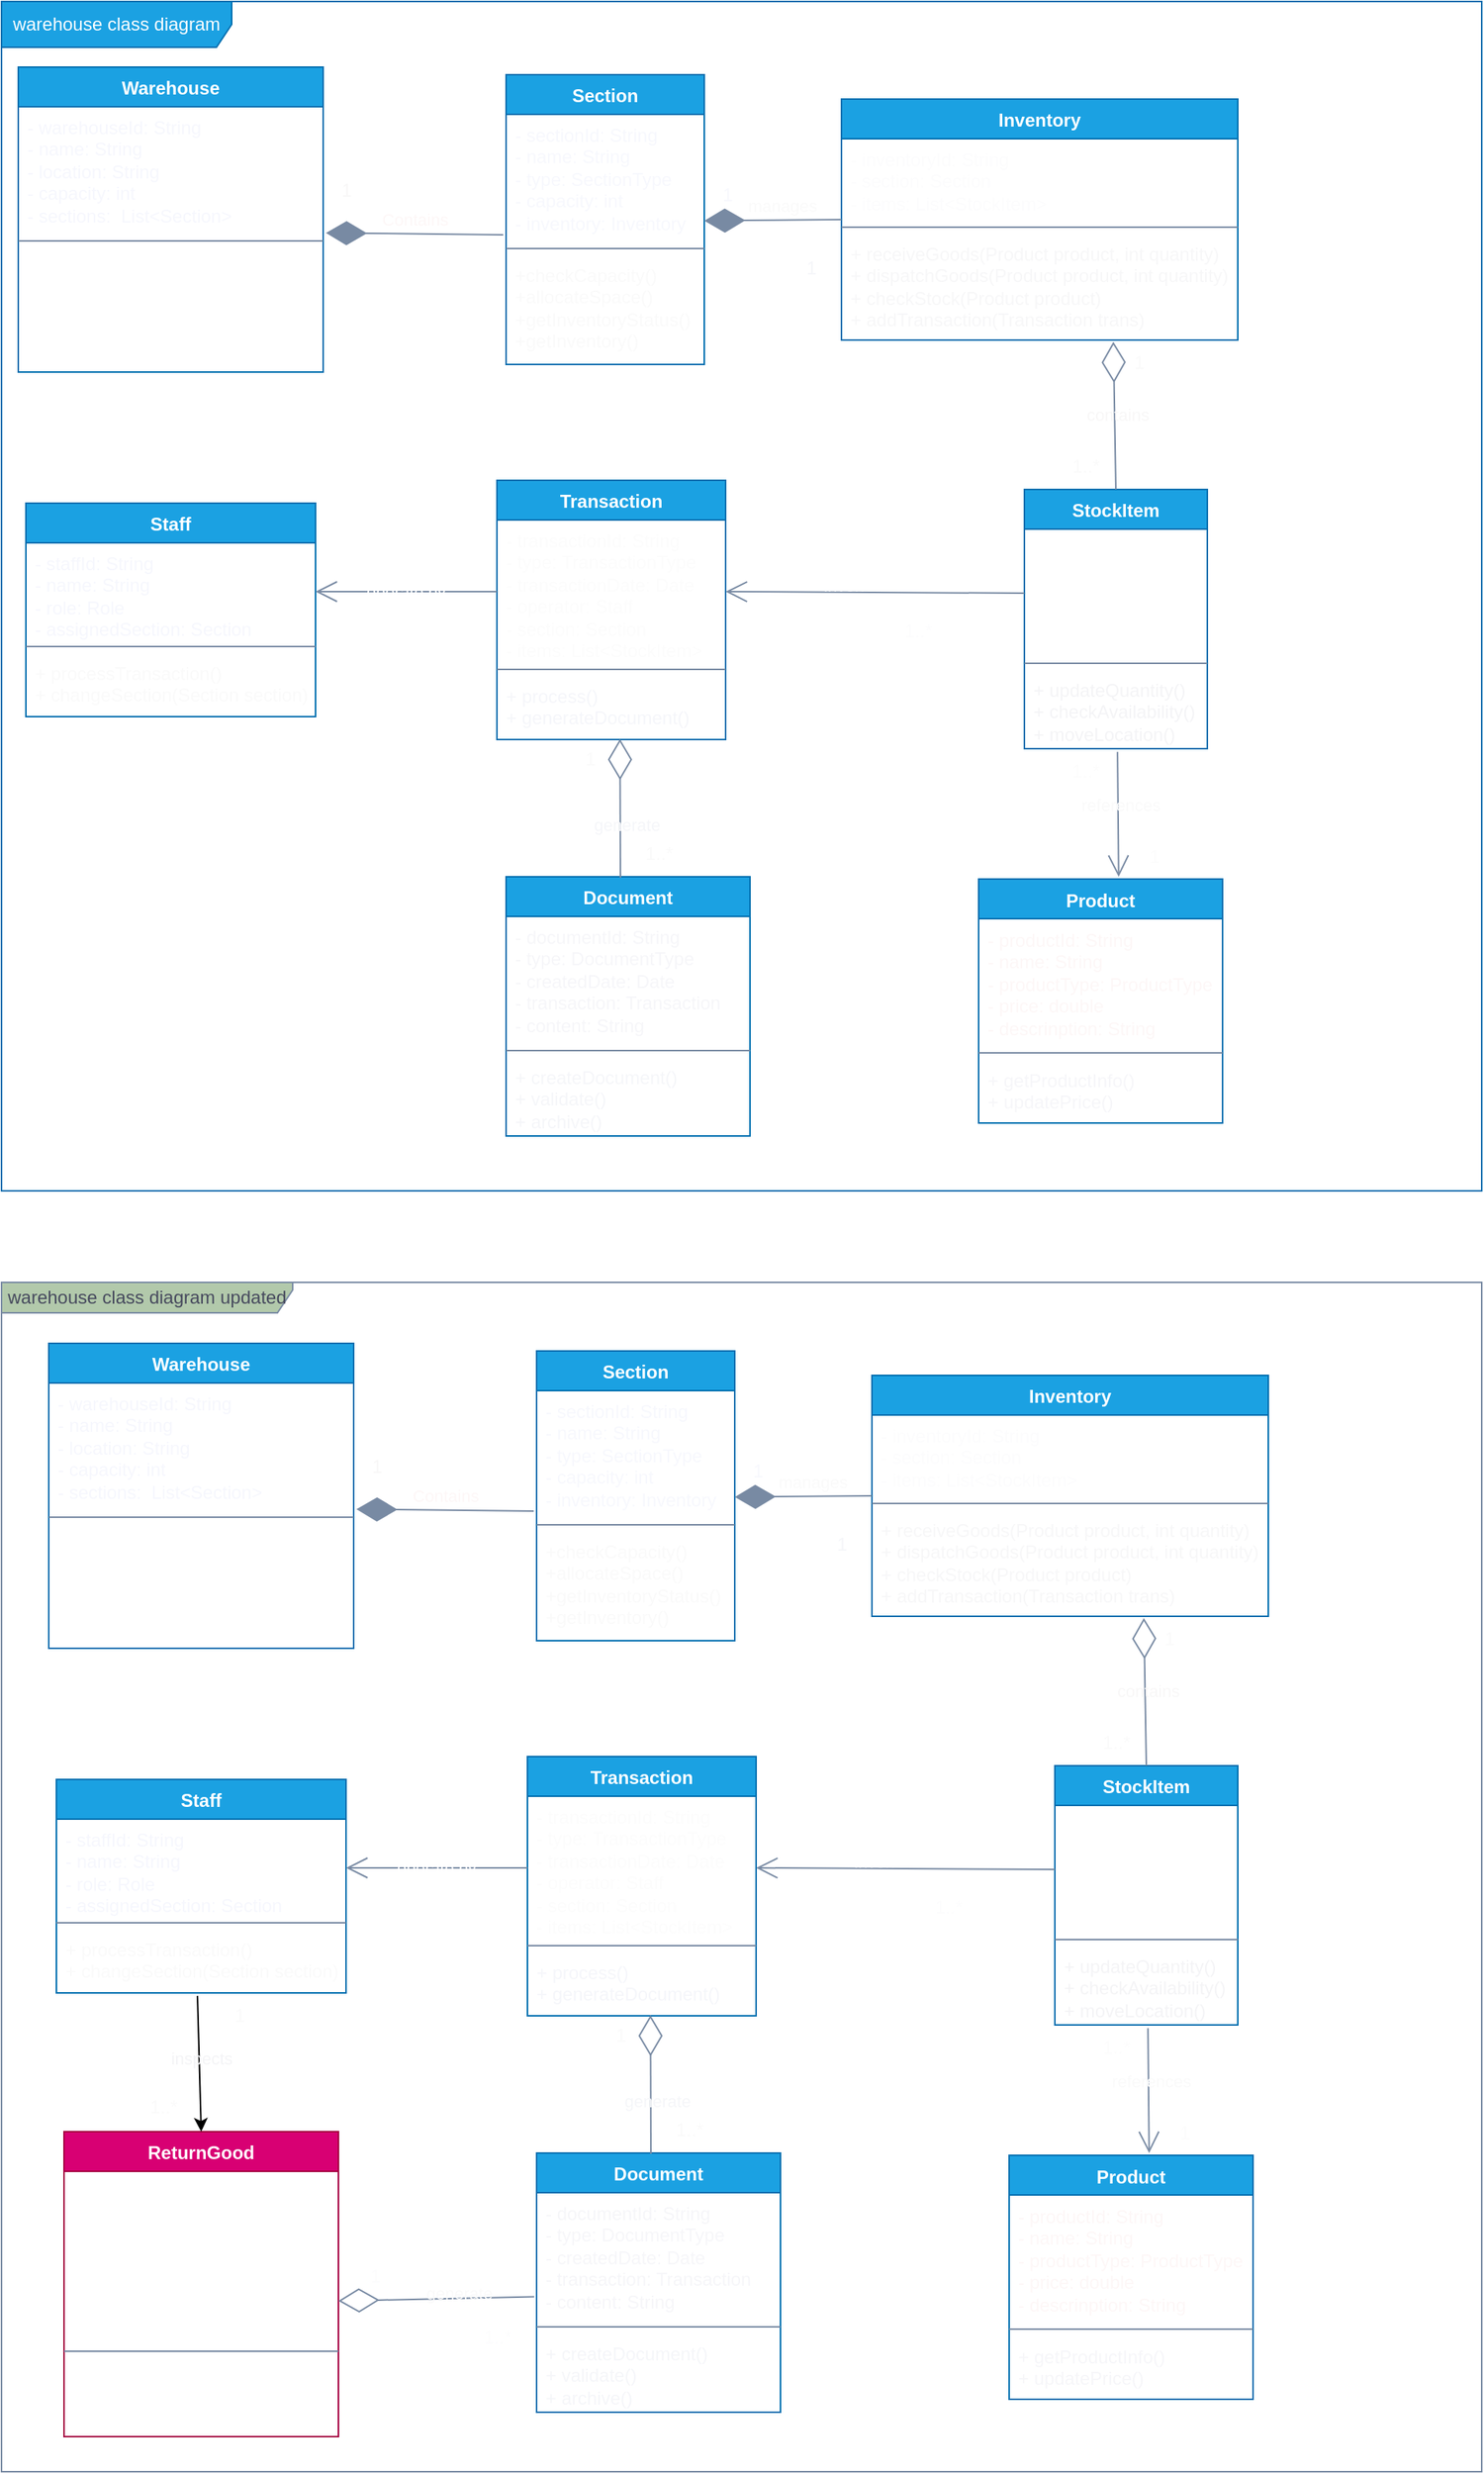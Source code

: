 <mxfile version="25.0.2">
  <diagram name="第 1 页" id="fje25cmpwA7mfobPBlYo">
    <mxGraphModel dx="1130" dy="853" grid="1" gridSize="10" guides="1" tooltips="1" connect="1" arrows="1" fold="1" page="1" pageScale="1" pageWidth="1654" pageHeight="2336" math="0" shadow="0">
      <root>
        <mxCell id="0" />
        <mxCell id="1" parent="0" />
        <mxCell id="x-EyqTPsA_ZaVab9KGmc-1" value="Inventory" style="swimlane;fontStyle=1;align=center;verticalAlign=top;childLayout=stackLayout;horizontal=1;startSize=26;horizontalStack=0;resizeParent=1;resizeParentMax=0;resizeLast=0;collapsible=1;marginBottom=0;whiteSpace=wrap;html=1;labelBackgroundColor=none;fillColor=#1ba1e2;strokeColor=#006EAF;fontColor=#ffffff;" parent="1" vertex="1">
          <mxGeometry x="560" y="64" width="260" height="158" as="geometry">
            <mxRectangle x="150" y="170" width="90" height="30" as="alternateBounds" />
          </mxGeometry>
        </mxCell>
        <mxCell id="x-EyqTPsA_ZaVab9KGmc-2" value="&lt;div&gt;- inventoryId: String&lt;/div&gt;&lt;div&gt;&lt;span style=&quot;background-color: initial;&quot;&gt;- section: Section&lt;/span&gt;&lt;/div&gt;&lt;div&gt;&lt;span style=&quot;background-color: initial;&quot;&gt;- items: List&amp;lt;StockItem&amp;gt;&lt;/span&gt;&lt;/div&gt;" style="text;strokeColor=none;fillColor=none;align=left;verticalAlign=top;spacingLeft=4;spacingRight=4;overflow=hidden;rotatable=0;points=[[0,0.5],[1,0.5]];portConstraint=eastwest;whiteSpace=wrap;html=1;labelBackgroundColor=none;fontColor=#fcfcfd;" parent="x-EyqTPsA_ZaVab9KGmc-1" vertex="1">
          <mxGeometry y="26" width="260" height="54" as="geometry" />
        </mxCell>
        <mxCell id="x-EyqTPsA_ZaVab9KGmc-3" value="" style="line;strokeWidth=1;fillColor=none;align=left;verticalAlign=middle;spacingTop=-1;spacingLeft=3;spacingRight=3;rotatable=0;labelPosition=right;points=[];portConstraint=eastwest;strokeColor=#788AA3;labelBackgroundColor=none;fontColor=#46495D;" parent="x-EyqTPsA_ZaVab9KGmc-1" vertex="1">
          <mxGeometry y="80" width="260" height="8" as="geometry" />
        </mxCell>
        <mxCell id="x-EyqTPsA_ZaVab9KGmc-4" value="+&amp;nbsp;receiveGoods(Product product, int quantity)&lt;div&gt;&lt;span style=&quot;background-color: initial;&quot;&gt;+ dispatchGoods(Product product, int quantity)&lt;/span&gt;&lt;/div&gt;&lt;div&gt;&lt;span style=&quot;background-color: initial;&quot;&gt;+&amp;nbsp;&lt;/span&gt;&lt;span style=&quot;background-color: initial;&quot;&gt;checkStock(Product product)&lt;/span&gt;&lt;/div&gt;&lt;div&gt;&lt;span style=&quot;background-color: initial;&quot;&gt;+&amp;nbsp;&lt;/span&gt;&lt;span style=&quot;background-color: initial;&quot;&gt;addTransaction(Transaction trans)&lt;/span&gt;&lt;/div&gt;" style="text;strokeColor=none;fillColor=none;align=left;verticalAlign=top;spacingLeft=4;spacingRight=4;overflow=hidden;rotatable=0;points=[[0,0.5],[1,0.5]];portConstraint=eastwest;whiteSpace=wrap;html=1;labelBackgroundColor=none;fontColor=#f7f7f8;" parent="x-EyqTPsA_ZaVab9KGmc-1" vertex="1">
          <mxGeometry y="88" width="260" height="70" as="geometry" />
        </mxCell>
        <mxCell id="x-EyqTPsA_ZaVab9KGmc-9" value="Warehouse" style="swimlane;fontStyle=1;align=center;verticalAlign=top;childLayout=stackLayout;horizontal=1;startSize=26;horizontalStack=0;resizeParent=1;resizeParentMax=0;resizeLast=0;collapsible=1;marginBottom=0;whiteSpace=wrap;html=1;labelBackgroundColor=none;fillColor=#1ba1e2;strokeColor=#006EAF;fontColor=#ffffff;" parent="1" vertex="1">
          <mxGeometry x="20" y="43" width="200" height="200" as="geometry" />
        </mxCell>
        <mxCell id="x-EyqTPsA_ZaVab9KGmc-10" value="- warehouseId: String&lt;div&gt;- name: String&lt;/div&gt;&lt;div&gt;- location: String&lt;/div&gt;&lt;div&gt;- capacity:&amp;nbsp;&lt;span style=&quot;background-color: initial;&quot;&gt;int&lt;/span&gt;&lt;/div&gt;&lt;div&gt;- sections:&amp;nbsp;&lt;span style=&quot;background-color: initial;&quot;&gt;&amp;nbsp;&lt;/span&gt;&lt;span style=&quot;background-color: initial;&quot;&gt;List&amp;lt;Section&amp;gt;&lt;/span&gt;&lt;/div&gt;" style="text;strokeColor=none;fillColor=none;align=left;verticalAlign=top;spacingLeft=4;spacingRight=4;overflow=hidden;rotatable=0;points=[[0,0.5],[1,0.5]];portConstraint=eastwest;whiteSpace=wrap;html=1;labelBackgroundColor=none;fontColor=#f6f7fd;" parent="x-EyqTPsA_ZaVab9KGmc-9" vertex="1">
          <mxGeometry y="26" width="200" height="84" as="geometry" />
        </mxCell>
        <mxCell id="x-EyqTPsA_ZaVab9KGmc-11" value="" style="line;strokeWidth=1;fillColor=none;align=left;verticalAlign=middle;spacingTop=-1;spacingLeft=3;spacingRight=3;rotatable=0;labelPosition=right;points=[];portConstraint=eastwest;strokeColor=#788AA3;labelBackgroundColor=none;fontColor=#46495D;" parent="x-EyqTPsA_ZaVab9KGmc-9" vertex="1">
          <mxGeometry y="110" width="200" height="8" as="geometry" />
        </mxCell>
        <mxCell id="x-EyqTPsA_ZaVab9KGmc-12" value="+ addSection(Section section)&lt;div&gt;+ removeSection(String sectionId)&lt;/div&gt;&lt;div&gt;+ getSection(&lt;span style=&quot;background-color: initial;&quot;&gt;String sectionId&lt;/span&gt;&lt;span style=&quot;background-color: initial;&quot;&gt;)&lt;/span&gt;&lt;/div&gt;&lt;div&gt;&lt;span style=&quot;background-color: initial;&quot;&gt;+&amp;nbsp;&lt;/span&gt;&lt;span style=&quot;background-color: initial;&quot;&gt;checkTotalInventory()&lt;/span&gt;&lt;/div&gt;&lt;div&gt;&lt;span style=&quot;background-color: initial;&quot;&gt;+ generateReport(ReportType type)&lt;br&gt;&lt;/span&gt;&lt;/div&gt;" style="text;strokeColor=none;fillColor=none;align=left;verticalAlign=top;spacingLeft=4;spacingRight=4;overflow=hidden;rotatable=0;points=[[0,0.5],[1,0.5]];portConstraint=eastwest;whiteSpace=wrap;html=1;labelBackgroundColor=none;fontColor=#ffffff;" parent="x-EyqTPsA_ZaVab9KGmc-9" vertex="1">
          <mxGeometry y="118" width="200" height="82" as="geometry" />
        </mxCell>
        <mxCell id="x-EyqTPsA_ZaVab9KGmc-13" value="Section" style="swimlane;fontStyle=1;align=center;verticalAlign=top;childLayout=stackLayout;horizontal=1;startSize=26;horizontalStack=0;resizeParent=1;resizeParentMax=0;resizeLast=0;collapsible=1;marginBottom=0;whiteSpace=wrap;html=1;labelBackgroundColor=none;fillColor=#1ba1e2;strokeColor=#006EAF;fontColor=#ffffff;" parent="1" vertex="1">
          <mxGeometry x="340" y="48" width="130" height="190" as="geometry" />
        </mxCell>
        <mxCell id="x-EyqTPsA_ZaVab9KGmc-14" value="- sectionId: String&lt;div&gt;- name: String&lt;/div&gt;&lt;div&gt;-&amp;nbsp;type: SectionType&lt;/div&gt;&lt;div&gt;-&amp;nbsp;capacity: int&lt;/div&gt;&lt;div&gt;-&amp;nbsp;inventory:&amp;nbsp;Inventory&lt;/div&gt;" style="text;strokeColor=none;fillColor=none;align=left;verticalAlign=top;spacingLeft=4;spacingRight=4;overflow=hidden;rotatable=0;points=[[0,0.5],[1,0.5]];portConstraint=eastwest;whiteSpace=wrap;html=1;labelBackgroundColor=none;fontColor=#f7f8fd;" parent="x-EyqTPsA_ZaVab9KGmc-13" vertex="1">
          <mxGeometry y="26" width="130" height="84" as="geometry" />
        </mxCell>
        <mxCell id="x-EyqTPsA_ZaVab9KGmc-15" value="" style="line;strokeWidth=1;fillColor=none;align=left;verticalAlign=middle;spacingTop=-1;spacingLeft=3;spacingRight=3;rotatable=0;labelPosition=right;points=[];portConstraint=eastwest;strokeColor=#788AA3;labelBackgroundColor=none;fontColor=#46495D;" parent="x-EyqTPsA_ZaVab9KGmc-13" vertex="1">
          <mxGeometry y="110" width="130" height="8" as="geometry" />
        </mxCell>
        <mxCell id="x-EyqTPsA_ZaVab9KGmc-16" value="&lt;div&gt;+checkCapacity()&lt;/div&gt;&lt;div&gt;+allocateSpace()&lt;/div&gt;&lt;div&gt;+getInventoryStatus()&lt;/div&gt;&lt;div&gt;+getInventory()&lt;/div&gt;" style="text;strokeColor=none;fillColor=none;align=left;verticalAlign=top;spacingLeft=4;spacingRight=4;overflow=hidden;rotatable=0;points=[[0,0.5],[1,0.5]];portConstraint=eastwest;whiteSpace=wrap;html=1;labelBackgroundColor=none;fontColor=#fafafa;" parent="x-EyqTPsA_ZaVab9KGmc-13" vertex="1">
          <mxGeometry y="118" width="130" height="72" as="geometry" />
        </mxCell>
        <mxCell id="x-EyqTPsA_ZaVab9KGmc-21" value="StockItem" style="swimlane;fontStyle=1;align=center;verticalAlign=top;childLayout=stackLayout;horizontal=1;startSize=26;horizontalStack=0;resizeParent=1;resizeParentMax=0;resizeLast=0;collapsible=1;marginBottom=0;whiteSpace=wrap;html=1;labelBackgroundColor=none;fillColor=#1ba1e2;strokeColor=#006EAF;fontColor=#ffffff;" parent="1" vertex="1">
          <mxGeometry x="680" y="320" width="120" height="170" as="geometry" />
        </mxCell>
        <mxCell id="x-EyqTPsA_ZaVab9KGmc-22" value="-&amp;nbsp;stockItemId: String&lt;div&gt;-&amp;nbsp;product: Product&lt;/div&gt;&lt;div&gt;-&amp;nbsp;quantity: int&lt;/div&gt;&lt;div&gt;-&amp;nbsp;section: Section&lt;/div&gt;&lt;div&gt;-&amp;nbsp;location: String&lt;/div&gt;" style="text;strokeColor=none;fillColor=none;align=left;verticalAlign=top;spacingLeft=4;spacingRight=4;overflow=hidden;rotatable=0;points=[[0,0.5],[1,0.5]];portConstraint=eastwest;whiteSpace=wrap;html=1;labelBackgroundColor=none;fontColor=#ffffff;" parent="x-EyqTPsA_ZaVab9KGmc-21" vertex="1">
          <mxGeometry y="26" width="120" height="84" as="geometry" />
        </mxCell>
        <mxCell id="x-EyqTPsA_ZaVab9KGmc-23" value="" style="line;strokeWidth=1;fillColor=none;align=left;verticalAlign=middle;spacingTop=-1;spacingLeft=3;spacingRight=3;rotatable=0;labelPosition=right;points=[];portConstraint=eastwest;strokeColor=#788AA3;labelBackgroundColor=none;fontColor=#46495D;" parent="x-EyqTPsA_ZaVab9KGmc-21" vertex="1">
          <mxGeometry y="110" width="120" height="8" as="geometry" />
        </mxCell>
        <mxCell id="x-EyqTPsA_ZaVab9KGmc-24" value="+&amp;nbsp;updateQuantity()&lt;div&gt;+&amp;nbsp;checkAvailability()&lt;/div&gt;&lt;div&gt;+&amp;nbsp;moveLocation()&lt;/div&gt;" style="text;strokeColor=none;fillColor=none;align=left;verticalAlign=top;spacingLeft=4;spacingRight=4;overflow=hidden;rotatable=0;points=[[0,0.5],[1,0.5]];portConstraint=eastwest;whiteSpace=wrap;html=1;labelBackgroundColor=none;fontColor=#f4f4f6;" parent="x-EyqTPsA_ZaVab9KGmc-21" vertex="1">
          <mxGeometry y="118" width="120" height="52" as="geometry" />
        </mxCell>
        <mxCell id="x-EyqTPsA_ZaVab9KGmc-25" value="Transaction" style="swimlane;fontStyle=1;align=center;verticalAlign=top;childLayout=stackLayout;horizontal=1;startSize=26;horizontalStack=0;resizeParent=1;resizeParentMax=0;resizeLast=0;collapsible=1;marginBottom=0;whiteSpace=wrap;html=1;labelBackgroundColor=none;fillColor=#1ba1e2;strokeColor=#006EAF;fontColor=#ffffff;" parent="1" vertex="1">
          <mxGeometry x="334" y="314" width="150" height="170" as="geometry" />
        </mxCell>
        <mxCell id="x-EyqTPsA_ZaVab9KGmc-26" value="-&amp;nbsp;transactionId: String&lt;div&gt;-&amp;nbsp;type: TransactionType&lt;/div&gt;&lt;div&gt;-&amp;nbsp;transactionDate: Date&lt;/div&gt;&lt;div&gt;-&amp;nbsp;operator: Staff&lt;/div&gt;&lt;div&gt;-&amp;nbsp;section: Section&lt;/div&gt;&lt;div&gt;-&amp;nbsp;items:&amp;nbsp;&lt;span style=&quot;background-color: initial;&quot;&gt;List&amp;lt;StockItem&amp;gt;&lt;/span&gt;&lt;/div&gt;" style="text;strokeColor=none;fillColor=none;align=left;verticalAlign=top;spacingLeft=4;spacingRight=4;overflow=hidden;rotatable=0;points=[[0,0.5],[1,0.5]];portConstraint=eastwest;whiteSpace=wrap;html=1;labelBackgroundColor=none;fontColor=#fcfcfc;" parent="x-EyqTPsA_ZaVab9KGmc-25" vertex="1">
          <mxGeometry y="26" width="150" height="94" as="geometry" />
        </mxCell>
        <mxCell id="x-EyqTPsA_ZaVab9KGmc-27" value="" style="line;strokeWidth=1;fillColor=none;align=left;verticalAlign=middle;spacingTop=-1;spacingLeft=3;spacingRight=3;rotatable=0;labelPosition=right;points=[];portConstraint=eastwest;strokeColor=#788AA3;labelBackgroundColor=none;fontColor=#46495D;" parent="x-EyqTPsA_ZaVab9KGmc-25" vertex="1">
          <mxGeometry y="120" width="150" height="8" as="geometry" />
        </mxCell>
        <mxCell id="x-EyqTPsA_ZaVab9KGmc-28" value="+ process()&lt;div&gt;+ generateDocument()&lt;/div&gt;" style="text;strokeColor=none;fillColor=none;align=left;verticalAlign=top;spacingLeft=4;spacingRight=4;overflow=hidden;rotatable=0;points=[[0,0.5],[1,0.5]];portConstraint=eastwest;whiteSpace=wrap;html=1;labelBackgroundColor=none;fontColor=#f5f6fa;" parent="x-EyqTPsA_ZaVab9KGmc-25" vertex="1">
          <mxGeometry y="128" width="150" height="42" as="geometry" />
        </mxCell>
        <mxCell id="x-EyqTPsA_ZaVab9KGmc-35" value="Document" style="swimlane;fontStyle=1;align=center;verticalAlign=top;childLayout=stackLayout;horizontal=1;startSize=26;horizontalStack=0;resizeParent=1;resizeParentMax=0;resizeLast=0;collapsible=1;marginBottom=0;whiteSpace=wrap;html=1;labelBackgroundColor=none;fillColor=#1ba1e2;strokeColor=#006EAF;fontColor=#ffffff;" parent="1" vertex="1">
          <mxGeometry x="340" y="574" width="160" height="170" as="geometry" />
        </mxCell>
        <mxCell id="x-EyqTPsA_ZaVab9KGmc-36" value="- documentId: String&lt;div&gt;-&amp;nbsp;type: DocumentType&lt;/div&gt;&lt;div&gt;-&amp;nbsp;createdDate: Date&lt;/div&gt;&lt;div&gt;-&amp;nbsp;transaction: Transaction&lt;/div&gt;&lt;div&gt;-&amp;nbsp;content: String&lt;/div&gt;" style="text;strokeColor=none;fillColor=none;align=left;verticalAlign=top;spacingLeft=4;spacingRight=4;overflow=hidden;rotatable=0;points=[[0,0.5],[1,0.5]];portConstraint=eastwest;whiteSpace=wrap;html=1;labelBackgroundColor=none;fontColor=#f6f6f9;" parent="x-EyqTPsA_ZaVab9KGmc-35" vertex="1">
          <mxGeometry y="26" width="160" height="84" as="geometry" />
        </mxCell>
        <mxCell id="x-EyqTPsA_ZaVab9KGmc-37" value="" style="line;strokeWidth=1;fillColor=none;align=left;verticalAlign=middle;spacingTop=-1;spacingLeft=3;spacingRight=3;rotatable=0;labelPosition=right;points=[];portConstraint=eastwest;strokeColor=#788AA3;labelBackgroundColor=none;fontColor=#46495D;" parent="x-EyqTPsA_ZaVab9KGmc-35" vertex="1">
          <mxGeometry y="110" width="160" height="8" as="geometry" />
        </mxCell>
        <mxCell id="x-EyqTPsA_ZaVab9KGmc-38" value="+&amp;nbsp;createDocument()&lt;div&gt;+&amp;nbsp;validate()&lt;/div&gt;&lt;div&gt;+&amp;nbsp;archive()&lt;/div&gt;" style="text;strokeColor=none;fillColor=none;align=left;verticalAlign=top;spacingLeft=4;spacingRight=4;overflow=hidden;rotatable=0;points=[[0,0.5],[1,0.5]];portConstraint=eastwest;whiteSpace=wrap;html=1;labelBackgroundColor=none;fontColor=#f5f6f9;" parent="x-EyqTPsA_ZaVab9KGmc-35" vertex="1">
          <mxGeometry y="118" width="160" height="52" as="geometry" />
        </mxCell>
        <mxCell id="x-EyqTPsA_ZaVab9KGmc-40" value="Staff" style="swimlane;fontStyle=1;align=center;verticalAlign=top;childLayout=stackLayout;horizontal=1;startSize=26;horizontalStack=0;resizeParent=1;resizeParentMax=0;resizeLast=0;collapsible=1;marginBottom=0;whiteSpace=wrap;html=1;labelBackgroundColor=none;fillColor=#1ba1e2;strokeColor=#006EAF;fontColor=#ffffff;" parent="1" vertex="1">
          <mxGeometry x="25" y="329" width="190" height="140" as="geometry" />
        </mxCell>
        <mxCell id="x-EyqTPsA_ZaVab9KGmc-41" value="-&amp;nbsp;staffId: String&lt;div&gt;-&amp;nbsp;name:&amp;nbsp;&lt;span style=&quot;background-color: initial;&quot;&gt;String&lt;/span&gt;&lt;/div&gt;&lt;div&gt;-&amp;nbsp;role: Role&lt;/div&gt;&lt;div&gt;-&amp;nbsp;assignedSection: Section&lt;/div&gt;" style="text;strokeColor=none;fillColor=none;align=left;verticalAlign=top;spacingLeft=4;spacingRight=4;overflow=hidden;rotatable=0;points=[[0,0.5],[1,0.5]];portConstraint=eastwest;whiteSpace=wrap;html=1;labelBackgroundColor=none;fontColor=#f6f7fd;" parent="x-EyqTPsA_ZaVab9KGmc-40" vertex="1">
          <mxGeometry y="26" width="190" height="64" as="geometry" />
        </mxCell>
        <mxCell id="x-EyqTPsA_ZaVab9KGmc-42" value="" style="line;strokeWidth=1;fillColor=none;align=left;verticalAlign=middle;spacingTop=-1;spacingLeft=3;spacingRight=3;rotatable=0;labelPosition=right;points=[];portConstraint=eastwest;strokeColor=#788AA3;labelBackgroundColor=none;fontColor=#46495D;" parent="x-EyqTPsA_ZaVab9KGmc-40" vertex="1">
          <mxGeometry y="90" width="190" height="8" as="geometry" />
        </mxCell>
        <mxCell id="x-EyqTPsA_ZaVab9KGmc-43" value="+ processTransaction()&lt;div&gt;+ changeSection(Section section)&lt;/div&gt;" style="text;strokeColor=none;fillColor=none;align=left;verticalAlign=top;spacingLeft=4;spacingRight=4;overflow=hidden;rotatable=0;points=[[0,0.5],[1,0.5]];portConstraint=eastwest;whiteSpace=wrap;html=1;labelBackgroundColor=none;fontColor=#fafafa;" parent="x-EyqTPsA_ZaVab9KGmc-40" vertex="1">
          <mxGeometry y="98" width="190" height="42" as="geometry" />
        </mxCell>
        <mxCell id="x-EyqTPsA_ZaVab9KGmc-45" value="" style="endArrow=diamondThin;endFill=1;endSize=24;html=1;rounded=0;entryX=1.009;entryY=0.985;entryDx=0;entryDy=0;entryPerimeter=0;exitX=0.828;exitY=0.833;exitDx=0;exitDy=0;exitPerimeter=0;labelBackgroundColor=none;strokeColor=#788AA3;fontColor=default;" parent="1" source="x-EyqTPsA_ZaVab9KGmc-85" target="x-EyqTPsA_ZaVab9KGmc-10" edge="1">
          <mxGeometry width="160" relative="1" as="geometry">
            <mxPoint x="120" y="322" as="sourcePoint" />
            <mxPoint x="120" y="245" as="targetPoint" />
          </mxGeometry>
        </mxCell>
        <mxCell id="x-EyqTPsA_ZaVab9KGmc-46" value="Contains" style="edgeLabel;html=1;align=center;verticalAlign=middle;resizable=0;points=[];labelBackgroundColor=none;fontColor=#fdf7f7;" parent="x-EyqTPsA_ZaVab9KGmc-45" vertex="1" connectable="0">
          <mxGeometry x="-0.228" y="1" relative="1" as="geometry">
            <mxPoint x="-13" y="-11" as="offset" />
          </mxGeometry>
        </mxCell>
        <mxCell id="x-EyqTPsA_ZaVab9KGmc-51" value="" style="endArrow=diamondThin;endFill=1;endSize=24;html=1;rounded=0;entryX=0.988;entryY=0.887;entryDx=0;entryDy=0;entryPerimeter=0;labelBackgroundColor=none;strokeColor=#788AA3;fontColor=default;exitX=0;exitY=0.5;exitDx=0;exitDy=0;" parent="1" source="x-EyqTPsA_ZaVab9KGmc-1" edge="1">
          <mxGeometry width="160" relative="1" as="geometry">
            <mxPoint x="580" y="144" as="sourcePoint" />
            <mxPoint x="470.0" y="143.778" as="targetPoint" />
          </mxGeometry>
        </mxCell>
        <mxCell id="x-EyqTPsA_ZaVab9KGmc-52" value="manages" style="edgeLabel;html=1;align=center;verticalAlign=middle;resizable=0;points=[];labelBackgroundColor=none;fontColor=#fafafa;" parent="x-EyqTPsA_ZaVab9KGmc-51" vertex="1" connectable="0">
          <mxGeometry x="-0.118" y="1" relative="1" as="geometry">
            <mxPoint y="-11" as="offset" />
          </mxGeometry>
        </mxCell>
        <mxCell id="x-EyqTPsA_ZaVab9KGmc-53" value="" style="endArrow=diamondThin;endFill=0;endSize=24;html=1;rounded=0;exitX=0.5;exitY=0;exitDx=0;exitDy=0;labelBackgroundColor=none;strokeColor=#788AA3;fontColor=default;entryX=0.686;entryY=1.016;entryDx=0;entryDy=0;entryPerimeter=0;" parent="1" source="x-EyqTPsA_ZaVab9KGmc-21" edge="1" target="x-EyqTPsA_ZaVab9KGmc-4">
          <mxGeometry width="160" relative="1" as="geometry">
            <mxPoint x="809.33" y="307" as="sourcePoint" />
            <mxPoint x="809.33" y="208.5" as="targetPoint" />
          </mxGeometry>
        </mxCell>
        <mxCell id="x-EyqTPsA_ZaVab9KGmc-54" value="contains" style="edgeLabel;html=1;align=center;verticalAlign=middle;resizable=0;points=[];labelBackgroundColor=none;fontColor=#f8f7f7;" parent="x-EyqTPsA_ZaVab9KGmc-53" vertex="1" connectable="0">
          <mxGeometry x="-0.225" y="-4" relative="1" as="geometry">
            <mxPoint x="-3" y="-12" as="offset" />
          </mxGeometry>
        </mxCell>
        <mxCell id="x-EyqTPsA_ZaVab9KGmc-60" value="Product" style="swimlane;fontStyle=1;align=center;verticalAlign=top;childLayout=stackLayout;horizontal=1;startSize=26;horizontalStack=0;resizeParent=1;resizeParentMax=0;resizeLast=0;collapsible=1;marginBottom=0;whiteSpace=wrap;html=1;labelBackgroundColor=none;fillColor=#1ba1e2;strokeColor=#006EAF;fontColor=#ffffff;" parent="1" vertex="1">
          <mxGeometry x="650" y="575.5" width="160" height="160" as="geometry">
            <mxRectangle x="150" y="170" width="90" height="30" as="alternateBounds" />
          </mxGeometry>
        </mxCell>
        <mxCell id="x-EyqTPsA_ZaVab9KGmc-61" value="&lt;div&gt;- productId: String&lt;/div&gt;&lt;div&gt;&lt;span style=&quot;background-color: initial;&quot;&gt;- name: String&lt;/span&gt;&lt;/div&gt;&lt;div&gt;- productType: ProductType&lt;br&gt;&lt;/div&gt;&lt;div&gt;- price: double&lt;br&gt;&lt;/div&gt;&lt;div&gt;- descrinption: String&lt;/div&gt;" style="text;strokeColor=none;fillColor=none;align=left;verticalAlign=top;spacingLeft=4;spacingRight=4;overflow=hidden;rotatable=0;points=[[0,0.5],[1,0.5]];portConstraint=eastwest;whiteSpace=wrap;html=1;labelBackgroundColor=none;fontColor=#fdf7f7;" parent="x-EyqTPsA_ZaVab9KGmc-60" vertex="1">
          <mxGeometry y="26" width="160" height="84" as="geometry" />
        </mxCell>
        <mxCell id="x-EyqTPsA_ZaVab9KGmc-62" value="" style="line;strokeWidth=1;fillColor=none;align=left;verticalAlign=middle;spacingTop=-1;spacingLeft=3;spacingRight=3;rotatable=0;labelPosition=right;points=[];portConstraint=eastwest;strokeColor=#788AA3;labelBackgroundColor=none;fontColor=#46495D;" parent="x-EyqTPsA_ZaVab9KGmc-60" vertex="1">
          <mxGeometry y="110" width="160" height="8" as="geometry" />
        </mxCell>
        <mxCell id="x-EyqTPsA_ZaVab9KGmc-63" value="&lt;div&gt;+ getProductInfo()&lt;br&gt;&lt;/div&gt;&lt;div&gt;+ updatePrice()&lt;/div&gt;" style="text;strokeColor=none;fillColor=none;align=left;verticalAlign=top;spacingLeft=4;spacingRight=4;overflow=hidden;rotatable=0;points=[[0,0.5],[1,0.5]];portConstraint=eastwest;whiteSpace=wrap;html=1;labelBackgroundColor=none;fontColor=#f6f6f9;" parent="x-EyqTPsA_ZaVab9KGmc-60" vertex="1">
          <mxGeometry y="118" width="160" height="42" as="geometry" />
        </mxCell>
        <mxCell id="x-EyqTPsA_ZaVab9KGmc-66" value="" style="endArrow=open;endFill=1;endSize=12;html=1;rounded=0;entryX=0.574;entryY=-0.009;entryDx=0;entryDy=0;labelBackgroundColor=none;strokeColor=#788AA3;fontColor=default;exitX=0.509;exitY=1.04;exitDx=0;exitDy=0;exitPerimeter=0;entryPerimeter=0;" parent="1" target="x-EyqTPsA_ZaVab9KGmc-60" edge="1" source="x-EyqTPsA_ZaVab9KGmc-24">
          <mxGeometry width="160" relative="1" as="geometry">
            <mxPoint x="810" y="480.5" as="sourcePoint" />
            <mxPoint x="810" y="575.5" as="targetPoint" />
          </mxGeometry>
        </mxCell>
        <mxCell id="x-EyqTPsA_ZaVab9KGmc-81" value="references" style="edgeLabel;html=1;align=center;verticalAlign=middle;resizable=0;points=[];labelBackgroundColor=none;fontColor=#fafafa;" parent="x-EyqTPsA_ZaVab9KGmc-66" vertex="1" connectable="0">
          <mxGeometry x="-0.116" y="1" relative="1" as="geometry">
            <mxPoint y="-1" as="offset" />
          </mxGeometry>
        </mxCell>
        <mxCell id="x-EyqTPsA_ZaVab9KGmc-67" value="" style="endArrow=open;endFill=1;endSize=12;html=1;rounded=0;exitX=0;exitY=0.5;exitDx=0;exitDy=0;entryX=1;entryY=0.5;entryDx=0;entryDy=0;labelBackgroundColor=none;strokeColor=#788AA3;fontColor=default;" parent="1" source="x-EyqTPsA_ZaVab9KGmc-22" target="x-EyqTPsA_ZaVab9KGmc-26" edge="1">
          <mxGeometry width="160" relative="1" as="geometry">
            <mxPoint x="375" y="554.5" as="sourcePoint" />
            <mxPoint x="472" y="489.5" as="targetPoint" />
          </mxGeometry>
        </mxCell>
        <mxCell id="x-EyqTPsA_ZaVab9KGmc-91" value="involved in" style="edgeLabel;html=1;align=center;verticalAlign=middle;resizable=0;points=[];labelBackgroundColor=none;fontColor=#ffffff;" parent="x-EyqTPsA_ZaVab9KGmc-67" vertex="1" connectable="0">
          <mxGeometry x="0.08" y="-5" relative="1" as="geometry">
            <mxPoint as="offset" />
          </mxGeometry>
        </mxCell>
        <mxCell id="x-EyqTPsA_ZaVab9KGmc-74" value="" style="endArrow=open;endFill=1;endSize=12;html=1;rounded=0;entryX=1;entryY=0.5;entryDx=0;entryDy=0;exitX=0;exitY=0.5;exitDx=0;exitDy=0;labelBackgroundColor=none;strokeColor=#788AA3;fontColor=default;" parent="1" source="x-EyqTPsA_ZaVab9KGmc-26" target="x-EyqTPsA_ZaVab9KGmc-41" edge="1">
          <mxGeometry width="160" relative="1" as="geometry">
            <mxPoint x="135" y="504" as="sourcePoint" />
            <mxPoint x="295" y="504" as="targetPoint" />
          </mxGeometry>
        </mxCell>
        <mxCell id="x-EyqTPsA_ZaVab9KGmc-76" value="operate by" style="edgeLabel;html=1;align=center;verticalAlign=middle;resizable=0;points=[];labelBackgroundColor=none;fontColor=#ffffff;" parent="x-EyqTPsA_ZaVab9KGmc-74" vertex="1" connectable="0">
          <mxGeometry x="0.034" relative="1" as="geometry">
            <mxPoint x="1" as="offset" />
          </mxGeometry>
        </mxCell>
        <mxCell id="x-EyqTPsA_ZaVab9KGmc-77" value="1" style="text;html=1;align=center;verticalAlign=middle;resizable=0;points=[];autosize=1;strokeColor=none;fillColor=none;labelBackgroundColor=none;fontColor=#ffffff;" parent="1" vertex="1">
          <mxGeometry x="215" y="354" width="30" height="30" as="geometry" />
        </mxCell>
        <mxCell id="x-EyqTPsA_ZaVab9KGmc-78" value="1..*" style="text;html=1;align=center;verticalAlign=middle;resizable=0;points=[];autosize=1;strokeColor=none;fillColor=none;labelBackgroundColor=none;fontColor=#ffffff;" parent="1" vertex="1">
          <mxGeometry x="299" y="384" width="40" height="30" as="geometry" />
        </mxCell>
        <mxCell id="x-EyqTPsA_ZaVab9KGmc-79" value="1" style="text;html=1;align=center;verticalAlign=middle;resizable=0;points=[];autosize=1;strokeColor=none;fillColor=none;labelBackgroundColor=none;fontColor=#fafafa;" parent="1" vertex="1">
          <mxGeometry x="380" y="482" width="30" height="30" as="geometry" />
        </mxCell>
        <mxCell id="x-EyqTPsA_ZaVab9KGmc-80" value="1..*" style="text;html=1;align=center;verticalAlign=middle;resizable=0;points=[];autosize=1;strokeColor=none;fillColor=none;labelBackgroundColor=none;fontColor=#fafafa;" parent="1" vertex="1">
          <mxGeometry x="420" y="544" width="40" height="30" as="geometry" />
        </mxCell>
        <mxCell id="x-EyqTPsA_ZaVab9KGmc-82" value="1" style="text;html=1;align=center;verticalAlign=middle;resizable=0;points=[];autosize=1;strokeColor=none;fillColor=none;labelBackgroundColor=none;fontColor=#fcfcfc;" parent="1" vertex="1">
          <mxGeometry x="750" y="545.5" width="30" height="30" as="geometry" />
        </mxCell>
        <mxCell id="x-EyqTPsA_ZaVab9KGmc-83" value="1..*" style="text;html=1;align=center;verticalAlign=middle;resizable=0;points=[];autosize=1;strokeColor=none;fillColor=none;labelBackgroundColor=none;fontColor=#fcfcfc;" parent="1" vertex="1">
          <mxGeometry x="700" y="490" width="40" height="30" as="geometry" />
        </mxCell>
        <mxCell id="x-EyqTPsA_ZaVab9KGmc-84" value="1" style="text;html=1;align=center;verticalAlign=middle;resizable=0;points=[];autosize=1;strokeColor=none;fillColor=none;labelBackgroundColor=none;fontColor=#f8f7f7;" parent="1" vertex="1">
          <mxGeometry x="220" y="109.48" width="30" height="30" as="geometry" />
        </mxCell>
        <mxCell id="x-EyqTPsA_ZaVab9KGmc-85" value="1..*" style="text;html=1;align=center;verticalAlign=middle;resizable=0;points=[];autosize=1;strokeColor=none;fillColor=none;labelBackgroundColor=none;fontColor=#ffffff;" parent="1" vertex="1">
          <mxGeometry x="305" y="128" width="40" height="30" as="geometry" />
        </mxCell>
        <mxCell id="x-EyqTPsA_ZaVab9KGmc-86" value="1" style="text;html=1;align=center;verticalAlign=middle;resizable=0;points=[];autosize=1;strokeColor=none;fillColor=none;labelBackgroundColor=none;fontColor=#f7f8fd;" parent="1" vertex="1">
          <mxGeometry x="470" y="112" width="30" height="30" as="geometry" />
        </mxCell>
        <mxCell id="x-EyqTPsA_ZaVab9KGmc-87" value="1" style="text;html=1;align=center;verticalAlign=middle;resizable=0;points=[];autosize=1;strokeColor=none;fillColor=none;labelBackgroundColor=none;fontColor=#f5f6f9;" parent="1" vertex="1">
          <mxGeometry x="525" y="160" width="30" height="30" as="geometry" />
        </mxCell>
        <mxCell id="x-EyqTPsA_ZaVab9KGmc-89" value="1" style="text;html=1;align=center;verticalAlign=middle;resizable=0;points=[];autosize=1;strokeColor=none;fillColor=none;labelBackgroundColor=none;fontColor=#fafafa;" parent="1" vertex="1">
          <mxGeometry x="740" y="222" width="30" height="30" as="geometry" />
        </mxCell>
        <mxCell id="x-EyqTPsA_ZaVab9KGmc-90" value="1..*" style="text;html=1;align=center;verticalAlign=middle;resizable=0;points=[];autosize=1;strokeColor=none;fillColor=none;labelBackgroundColor=none;fontColor=#fafafa;" parent="1" vertex="1">
          <mxGeometry x="700" y="290" width="40" height="30" as="geometry" />
        </mxCell>
        <mxCell id="x-EyqTPsA_ZaVab9KGmc-92" value="1..*" style="text;html=1;align=center;verticalAlign=middle;resizable=0;points=[];autosize=1;strokeColor=none;fillColor=none;labelBackgroundColor=none;fontColor=#ffffff;" parent="1" vertex="1">
          <mxGeometry x="475" y="352" width="40" height="30" as="geometry" />
        </mxCell>
        <mxCell id="x-EyqTPsA_ZaVab9KGmc-93" value="1..*" style="text;html=1;align=center;verticalAlign=middle;resizable=0;points=[];autosize=1;strokeColor=none;fillColor=none;labelBackgroundColor=none;fontColor=#fcfcfd;" parent="1" vertex="1">
          <mxGeometry x="590" y="398" width="40" height="30" as="geometry" />
        </mxCell>
        <mxCell id="x-EyqTPsA_ZaVab9KGmc-94" value="warehouse class diagram" style="shape=umlFrame;whiteSpace=wrap;html=1;pointerEvents=0;width=151;height=30;labelBackgroundColor=none;fillColor=#1ba1e2;strokeColor=#006EAF;fontColor=#ffffff;" parent="1" vertex="1">
          <mxGeometry x="9" width="971" height="780" as="geometry" />
        </mxCell>
        <mxCell id="x-EyqTPsA_ZaVab9KGmc-156" value="warehouse class diagram updated" style="shape=umlFrame;whiteSpace=wrap;html=1;pointerEvents=0;width=191;height=20;labelBackgroundColor=none;fillColor=#B2C9AB;strokeColor=#788AA3;fontColor=#46495D;" parent="1" vertex="1">
          <mxGeometry x="9" y="840" width="971" height="780" as="geometry" />
        </mxCell>
        <mxCell id="x-EyqTPsA_ZaVab9KGmc-174" value="" style="endArrow=diamondThin;endFill=0;endSize=24;html=1;rounded=0;labelBackgroundColor=none;strokeColor=#788AA3;fontColor=default;entryX=0.538;entryY=0.991;entryDx=0;entryDy=0;entryPerimeter=0;" parent="1" target="x-EyqTPsA_ZaVab9KGmc-28" edge="1">
          <mxGeometry width="160" relative="1" as="geometry">
            <mxPoint x="415" y="574.5" as="sourcePoint" />
            <mxPoint x="531" y="617.5" as="targetPoint" />
          </mxGeometry>
        </mxCell>
        <mxCell id="x-EyqTPsA_ZaVab9KGmc-175" value="generate" style="edgeLabel;html=1;align=center;verticalAlign=middle;resizable=0;points=[];labelBackgroundColor=none;fontColor=#f5f6f9;" parent="x-EyqTPsA_ZaVab9KGmc-174" vertex="1" connectable="0">
          <mxGeometry x="-0.225" y="-4" relative="1" as="geometry">
            <mxPoint as="offset" />
          </mxGeometry>
        </mxCell>
        <mxCell id="HU5kdf3V5NbfT3BZeaaU-43" value="Inventory" style="swimlane;fontStyle=1;align=center;verticalAlign=top;childLayout=stackLayout;horizontal=1;startSize=26;horizontalStack=0;resizeParent=1;resizeParentMax=0;resizeLast=0;collapsible=1;marginBottom=0;whiteSpace=wrap;html=1;labelBackgroundColor=none;fillColor=#1ba1e2;strokeColor=#006EAF;fontColor=#ffffff;" vertex="1" parent="1">
          <mxGeometry x="580" y="901" width="260" height="158" as="geometry">
            <mxRectangle x="150" y="170" width="90" height="30" as="alternateBounds" />
          </mxGeometry>
        </mxCell>
        <mxCell id="HU5kdf3V5NbfT3BZeaaU-44" value="&lt;div&gt;- inventoryId: String&lt;/div&gt;&lt;div&gt;&lt;span style=&quot;background-color: initial;&quot;&gt;- section: Section&lt;/span&gt;&lt;/div&gt;&lt;div&gt;&lt;span style=&quot;background-color: initial;&quot;&gt;- items: List&amp;lt;StockItem&amp;gt;&lt;/span&gt;&lt;/div&gt;" style="text;strokeColor=none;fillColor=none;align=left;verticalAlign=top;spacingLeft=4;spacingRight=4;overflow=hidden;rotatable=0;points=[[0,0.5],[1,0.5]];portConstraint=eastwest;whiteSpace=wrap;html=1;labelBackgroundColor=none;fontColor=#fcfcfd;" vertex="1" parent="HU5kdf3V5NbfT3BZeaaU-43">
          <mxGeometry y="26" width="260" height="54" as="geometry" />
        </mxCell>
        <mxCell id="HU5kdf3V5NbfT3BZeaaU-45" value="" style="line;strokeWidth=1;fillColor=none;align=left;verticalAlign=middle;spacingTop=-1;spacingLeft=3;spacingRight=3;rotatable=0;labelPosition=right;points=[];portConstraint=eastwest;strokeColor=#788AA3;labelBackgroundColor=none;fontColor=#46495D;" vertex="1" parent="HU5kdf3V5NbfT3BZeaaU-43">
          <mxGeometry y="80" width="260" height="8" as="geometry" />
        </mxCell>
        <mxCell id="HU5kdf3V5NbfT3BZeaaU-46" value="+&amp;nbsp;receiveGoods(Product product, int quantity)&lt;div&gt;&lt;span style=&quot;background-color: initial;&quot;&gt;+ dispatchGoods(Product product, int quantity)&lt;/span&gt;&lt;/div&gt;&lt;div&gt;&lt;span style=&quot;background-color: initial;&quot;&gt;+&amp;nbsp;&lt;/span&gt;&lt;span style=&quot;background-color: initial;&quot;&gt;checkStock(Product product)&lt;/span&gt;&lt;/div&gt;&lt;div&gt;&lt;span style=&quot;background-color: initial;&quot;&gt;+&amp;nbsp;&lt;/span&gt;&lt;span style=&quot;background-color: initial;&quot;&gt;addTransaction(Transaction trans)&lt;/span&gt;&lt;/div&gt;" style="text;strokeColor=none;fillColor=none;align=left;verticalAlign=top;spacingLeft=4;spacingRight=4;overflow=hidden;rotatable=0;points=[[0,0.5],[1,0.5]];portConstraint=eastwest;whiteSpace=wrap;html=1;labelBackgroundColor=none;fontColor=#f7f7f8;" vertex="1" parent="HU5kdf3V5NbfT3BZeaaU-43">
          <mxGeometry y="88" width="260" height="70" as="geometry" />
        </mxCell>
        <mxCell id="HU5kdf3V5NbfT3BZeaaU-47" value="Warehouse" style="swimlane;fontStyle=1;align=center;verticalAlign=top;childLayout=stackLayout;horizontal=1;startSize=26;horizontalStack=0;resizeParent=1;resizeParentMax=0;resizeLast=0;collapsible=1;marginBottom=0;whiteSpace=wrap;html=1;labelBackgroundColor=none;fillColor=#1ba1e2;strokeColor=#006EAF;fontColor=#ffffff;" vertex="1" parent="1">
          <mxGeometry x="40" y="880" width="200" height="200" as="geometry" />
        </mxCell>
        <mxCell id="HU5kdf3V5NbfT3BZeaaU-48" value="- warehouseId: String&lt;div&gt;- name: String&lt;/div&gt;&lt;div&gt;- location: String&lt;/div&gt;&lt;div&gt;- capacity:&amp;nbsp;&lt;span style=&quot;background-color: initial;&quot;&gt;int&lt;/span&gt;&lt;/div&gt;&lt;div&gt;- sections:&amp;nbsp;&lt;span style=&quot;background-color: initial;&quot;&gt;&amp;nbsp;&lt;/span&gt;&lt;span style=&quot;background-color: initial;&quot;&gt;List&amp;lt;Section&amp;gt;&lt;/span&gt;&lt;/div&gt;" style="text;strokeColor=none;fillColor=none;align=left;verticalAlign=top;spacingLeft=4;spacingRight=4;overflow=hidden;rotatable=0;points=[[0,0.5],[1,0.5]];portConstraint=eastwest;whiteSpace=wrap;html=1;labelBackgroundColor=none;fontColor=#f6f7fd;" vertex="1" parent="HU5kdf3V5NbfT3BZeaaU-47">
          <mxGeometry y="26" width="200" height="84" as="geometry" />
        </mxCell>
        <mxCell id="HU5kdf3V5NbfT3BZeaaU-49" value="" style="line;strokeWidth=1;fillColor=none;align=left;verticalAlign=middle;spacingTop=-1;spacingLeft=3;spacingRight=3;rotatable=0;labelPosition=right;points=[];portConstraint=eastwest;strokeColor=#788AA3;labelBackgroundColor=none;fontColor=#46495D;" vertex="1" parent="HU5kdf3V5NbfT3BZeaaU-47">
          <mxGeometry y="110" width="200" height="8" as="geometry" />
        </mxCell>
        <mxCell id="HU5kdf3V5NbfT3BZeaaU-50" value="+ addSection(Section section)&lt;div&gt;+ removeSection(String sectionId)&lt;/div&gt;&lt;div&gt;+ getSection(&lt;span style=&quot;background-color: initial;&quot;&gt;String sectionId&lt;/span&gt;&lt;span style=&quot;background-color: initial;&quot;&gt;)&lt;/span&gt;&lt;/div&gt;&lt;div&gt;&lt;span style=&quot;background-color: initial;&quot;&gt;+&amp;nbsp;&lt;/span&gt;&lt;span style=&quot;background-color: initial;&quot;&gt;checkTotalInventory()&lt;/span&gt;&lt;/div&gt;&lt;div&gt;&lt;span style=&quot;background-color: initial;&quot;&gt;+ generateReport(ReportType type)&lt;br&gt;&lt;/span&gt;&lt;/div&gt;" style="text;strokeColor=none;fillColor=none;align=left;verticalAlign=top;spacingLeft=4;spacingRight=4;overflow=hidden;rotatable=0;points=[[0,0.5],[1,0.5]];portConstraint=eastwest;whiteSpace=wrap;html=1;labelBackgroundColor=none;fontColor=#ffffff;" vertex="1" parent="HU5kdf3V5NbfT3BZeaaU-47">
          <mxGeometry y="118" width="200" height="82" as="geometry" />
        </mxCell>
        <mxCell id="HU5kdf3V5NbfT3BZeaaU-51" value="Section" style="swimlane;fontStyle=1;align=center;verticalAlign=top;childLayout=stackLayout;horizontal=1;startSize=26;horizontalStack=0;resizeParent=1;resizeParentMax=0;resizeLast=0;collapsible=1;marginBottom=0;whiteSpace=wrap;html=1;labelBackgroundColor=none;fillColor=#1ba1e2;strokeColor=#006EAF;fontColor=#ffffff;" vertex="1" parent="1">
          <mxGeometry x="360" y="885" width="130" height="190" as="geometry" />
        </mxCell>
        <mxCell id="HU5kdf3V5NbfT3BZeaaU-52" value="- sectionId: String&lt;div&gt;- name: String&lt;/div&gt;&lt;div&gt;-&amp;nbsp;type: SectionType&lt;/div&gt;&lt;div&gt;-&amp;nbsp;capacity: int&lt;/div&gt;&lt;div&gt;-&amp;nbsp;inventory:&amp;nbsp;Inventory&lt;/div&gt;" style="text;strokeColor=none;fillColor=none;align=left;verticalAlign=top;spacingLeft=4;spacingRight=4;overflow=hidden;rotatable=0;points=[[0,0.5],[1,0.5]];portConstraint=eastwest;whiteSpace=wrap;html=1;labelBackgroundColor=none;fontColor=#f7f8fd;" vertex="1" parent="HU5kdf3V5NbfT3BZeaaU-51">
          <mxGeometry y="26" width="130" height="84" as="geometry" />
        </mxCell>
        <mxCell id="HU5kdf3V5NbfT3BZeaaU-53" value="" style="line;strokeWidth=1;fillColor=none;align=left;verticalAlign=middle;spacingTop=-1;spacingLeft=3;spacingRight=3;rotatable=0;labelPosition=right;points=[];portConstraint=eastwest;strokeColor=#788AA3;labelBackgroundColor=none;fontColor=#46495D;" vertex="1" parent="HU5kdf3V5NbfT3BZeaaU-51">
          <mxGeometry y="110" width="130" height="8" as="geometry" />
        </mxCell>
        <mxCell id="HU5kdf3V5NbfT3BZeaaU-54" value="&lt;div&gt;+checkCapacity()&lt;/div&gt;&lt;div&gt;+allocateSpace()&lt;/div&gt;&lt;div&gt;+getInventoryStatus()&lt;/div&gt;&lt;div&gt;+getInventory()&lt;/div&gt;" style="text;strokeColor=none;fillColor=none;align=left;verticalAlign=top;spacingLeft=4;spacingRight=4;overflow=hidden;rotatable=0;points=[[0,0.5],[1,0.5]];portConstraint=eastwest;whiteSpace=wrap;html=1;labelBackgroundColor=none;fontColor=#fafafa;" vertex="1" parent="HU5kdf3V5NbfT3BZeaaU-51">
          <mxGeometry y="118" width="130" height="72" as="geometry" />
        </mxCell>
        <mxCell id="HU5kdf3V5NbfT3BZeaaU-55" value="StockItem" style="swimlane;fontStyle=1;align=center;verticalAlign=top;childLayout=stackLayout;horizontal=1;startSize=26;horizontalStack=0;resizeParent=1;resizeParentMax=0;resizeLast=0;collapsible=1;marginBottom=0;whiteSpace=wrap;html=1;labelBackgroundColor=none;fillColor=#1ba1e2;strokeColor=#006EAF;fontColor=#ffffff;" vertex="1" parent="1">
          <mxGeometry x="700" y="1157" width="120" height="170" as="geometry" />
        </mxCell>
        <mxCell id="HU5kdf3V5NbfT3BZeaaU-56" value="-&amp;nbsp;stockItemId: String&lt;div&gt;-&amp;nbsp;product: Product&lt;/div&gt;&lt;div&gt;-&amp;nbsp;quantity: int&lt;/div&gt;&lt;div&gt;-&amp;nbsp;section: Section&lt;/div&gt;&lt;div&gt;-&amp;nbsp;location: String&lt;/div&gt;" style="text;strokeColor=none;fillColor=none;align=left;verticalAlign=top;spacingLeft=4;spacingRight=4;overflow=hidden;rotatable=0;points=[[0,0.5],[1,0.5]];portConstraint=eastwest;whiteSpace=wrap;html=1;labelBackgroundColor=none;fontColor=#ffffff;" vertex="1" parent="HU5kdf3V5NbfT3BZeaaU-55">
          <mxGeometry y="26" width="120" height="84" as="geometry" />
        </mxCell>
        <mxCell id="HU5kdf3V5NbfT3BZeaaU-57" value="" style="line;strokeWidth=1;fillColor=none;align=left;verticalAlign=middle;spacingTop=-1;spacingLeft=3;spacingRight=3;rotatable=0;labelPosition=right;points=[];portConstraint=eastwest;strokeColor=#788AA3;labelBackgroundColor=none;fontColor=#46495D;" vertex="1" parent="HU5kdf3V5NbfT3BZeaaU-55">
          <mxGeometry y="110" width="120" height="8" as="geometry" />
        </mxCell>
        <mxCell id="HU5kdf3V5NbfT3BZeaaU-58" value="+&amp;nbsp;updateQuantity()&lt;div&gt;+&amp;nbsp;checkAvailability()&lt;/div&gt;&lt;div&gt;+&amp;nbsp;moveLocation()&lt;/div&gt;" style="text;strokeColor=none;fillColor=none;align=left;verticalAlign=top;spacingLeft=4;spacingRight=4;overflow=hidden;rotatable=0;points=[[0,0.5],[1,0.5]];portConstraint=eastwest;whiteSpace=wrap;html=1;labelBackgroundColor=none;fontColor=#f4f4f6;" vertex="1" parent="HU5kdf3V5NbfT3BZeaaU-55">
          <mxGeometry y="118" width="120" height="52" as="geometry" />
        </mxCell>
        <mxCell id="HU5kdf3V5NbfT3BZeaaU-59" value="Transaction" style="swimlane;fontStyle=1;align=center;verticalAlign=top;childLayout=stackLayout;horizontal=1;startSize=26;horizontalStack=0;resizeParent=1;resizeParentMax=0;resizeLast=0;collapsible=1;marginBottom=0;whiteSpace=wrap;html=1;labelBackgroundColor=none;fillColor=#1ba1e2;strokeColor=#006EAF;fontColor=#ffffff;" vertex="1" parent="1">
          <mxGeometry x="354" y="1151" width="150" height="170" as="geometry" />
        </mxCell>
        <mxCell id="HU5kdf3V5NbfT3BZeaaU-60" value="-&amp;nbsp;transactionId: String&lt;div&gt;-&amp;nbsp;type: TransactionType&lt;/div&gt;&lt;div&gt;-&amp;nbsp;transactionDate: Date&lt;/div&gt;&lt;div&gt;-&amp;nbsp;operator: Staff&lt;/div&gt;&lt;div&gt;-&amp;nbsp;section: Section&lt;/div&gt;&lt;div&gt;-&amp;nbsp;items:&amp;nbsp;&lt;span style=&quot;background-color: initial;&quot;&gt;List&amp;lt;StockItem&amp;gt;&lt;/span&gt;&lt;/div&gt;" style="text;strokeColor=none;fillColor=none;align=left;verticalAlign=top;spacingLeft=4;spacingRight=4;overflow=hidden;rotatable=0;points=[[0,0.5],[1,0.5]];portConstraint=eastwest;whiteSpace=wrap;html=1;labelBackgroundColor=none;fontColor=#fcfcfc;" vertex="1" parent="HU5kdf3V5NbfT3BZeaaU-59">
          <mxGeometry y="26" width="150" height="94" as="geometry" />
        </mxCell>
        <mxCell id="HU5kdf3V5NbfT3BZeaaU-61" value="" style="line;strokeWidth=1;fillColor=none;align=left;verticalAlign=middle;spacingTop=-1;spacingLeft=3;spacingRight=3;rotatable=0;labelPosition=right;points=[];portConstraint=eastwest;strokeColor=#788AA3;labelBackgroundColor=none;fontColor=#46495D;" vertex="1" parent="HU5kdf3V5NbfT3BZeaaU-59">
          <mxGeometry y="120" width="150" height="8" as="geometry" />
        </mxCell>
        <mxCell id="HU5kdf3V5NbfT3BZeaaU-62" value="+ process()&lt;div&gt;+ generateDocument()&lt;/div&gt;" style="text;strokeColor=none;fillColor=none;align=left;verticalAlign=top;spacingLeft=4;spacingRight=4;overflow=hidden;rotatable=0;points=[[0,0.5],[1,0.5]];portConstraint=eastwest;whiteSpace=wrap;html=1;labelBackgroundColor=none;fontColor=#f5f6fa;" vertex="1" parent="HU5kdf3V5NbfT3BZeaaU-59">
          <mxGeometry y="128" width="150" height="42" as="geometry" />
        </mxCell>
        <mxCell id="HU5kdf3V5NbfT3BZeaaU-63" value="Document" style="swimlane;fontStyle=1;align=center;verticalAlign=top;childLayout=stackLayout;horizontal=1;startSize=26;horizontalStack=0;resizeParent=1;resizeParentMax=0;resizeLast=0;collapsible=1;marginBottom=0;whiteSpace=wrap;html=1;labelBackgroundColor=none;fillColor=#1ba1e2;strokeColor=#006EAF;fontColor=#ffffff;" vertex="1" parent="1">
          <mxGeometry x="360" y="1411" width="160" height="170" as="geometry" />
        </mxCell>
        <mxCell id="HU5kdf3V5NbfT3BZeaaU-64" value="- documentId: String&lt;div&gt;-&amp;nbsp;type: DocumentType&lt;/div&gt;&lt;div&gt;-&amp;nbsp;createdDate: Date&lt;/div&gt;&lt;div&gt;-&amp;nbsp;transaction: Transaction&lt;/div&gt;&lt;div&gt;-&amp;nbsp;content: String&lt;/div&gt;" style="text;strokeColor=none;fillColor=none;align=left;verticalAlign=top;spacingLeft=4;spacingRight=4;overflow=hidden;rotatable=0;points=[[0,0.5],[1,0.5]];portConstraint=eastwest;whiteSpace=wrap;html=1;labelBackgroundColor=none;fontColor=#f6f6f9;" vertex="1" parent="HU5kdf3V5NbfT3BZeaaU-63">
          <mxGeometry y="26" width="160" height="84" as="geometry" />
        </mxCell>
        <mxCell id="HU5kdf3V5NbfT3BZeaaU-65" value="" style="line;strokeWidth=1;fillColor=none;align=left;verticalAlign=middle;spacingTop=-1;spacingLeft=3;spacingRight=3;rotatable=0;labelPosition=right;points=[];portConstraint=eastwest;strokeColor=#788AA3;labelBackgroundColor=none;fontColor=#46495D;" vertex="1" parent="HU5kdf3V5NbfT3BZeaaU-63">
          <mxGeometry y="110" width="160" height="8" as="geometry" />
        </mxCell>
        <mxCell id="HU5kdf3V5NbfT3BZeaaU-66" value="+&amp;nbsp;createDocument()&lt;div&gt;+&amp;nbsp;validate()&lt;/div&gt;&lt;div&gt;+&amp;nbsp;archive()&lt;/div&gt;" style="text;strokeColor=none;fillColor=none;align=left;verticalAlign=top;spacingLeft=4;spacingRight=4;overflow=hidden;rotatable=0;points=[[0,0.5],[1,0.5]];portConstraint=eastwest;whiteSpace=wrap;html=1;labelBackgroundColor=none;fontColor=#f5f6f9;" vertex="1" parent="HU5kdf3V5NbfT3BZeaaU-63">
          <mxGeometry y="118" width="160" height="52" as="geometry" />
        </mxCell>
        <mxCell id="HU5kdf3V5NbfT3BZeaaU-67" value="Staff" style="swimlane;fontStyle=1;align=center;verticalAlign=top;childLayout=stackLayout;horizontal=1;startSize=26;horizontalStack=0;resizeParent=1;resizeParentMax=0;resizeLast=0;collapsible=1;marginBottom=0;whiteSpace=wrap;html=1;labelBackgroundColor=none;fillColor=#1ba1e2;strokeColor=#006EAF;fontColor=#ffffff;" vertex="1" parent="1">
          <mxGeometry x="45" y="1166" width="190" height="140" as="geometry" />
        </mxCell>
        <mxCell id="HU5kdf3V5NbfT3BZeaaU-68" value="-&amp;nbsp;staffId: String&lt;div&gt;-&amp;nbsp;name:&amp;nbsp;&lt;span style=&quot;background-color: initial;&quot;&gt;String&lt;/span&gt;&lt;/div&gt;&lt;div&gt;-&amp;nbsp;role: Role&lt;/div&gt;&lt;div&gt;-&amp;nbsp;assignedSection: Section&lt;/div&gt;" style="text;strokeColor=none;fillColor=none;align=left;verticalAlign=top;spacingLeft=4;spacingRight=4;overflow=hidden;rotatable=0;points=[[0,0.5],[1,0.5]];portConstraint=eastwest;whiteSpace=wrap;html=1;labelBackgroundColor=none;fontColor=#f6f7fd;" vertex="1" parent="HU5kdf3V5NbfT3BZeaaU-67">
          <mxGeometry y="26" width="190" height="64" as="geometry" />
        </mxCell>
        <mxCell id="HU5kdf3V5NbfT3BZeaaU-69" value="" style="line;strokeWidth=1;fillColor=none;align=left;verticalAlign=middle;spacingTop=-1;spacingLeft=3;spacingRight=3;rotatable=0;labelPosition=right;points=[];portConstraint=eastwest;strokeColor=#788AA3;labelBackgroundColor=none;fontColor=#46495D;" vertex="1" parent="HU5kdf3V5NbfT3BZeaaU-67">
          <mxGeometry y="90" width="190" height="8" as="geometry" />
        </mxCell>
        <mxCell id="HU5kdf3V5NbfT3BZeaaU-70" value="+ processTransaction()&lt;div&gt;+ changeSection(Section section)&lt;/div&gt;" style="text;strokeColor=none;fillColor=none;align=left;verticalAlign=top;spacingLeft=4;spacingRight=4;overflow=hidden;rotatable=0;points=[[0,0.5],[1,0.5]];portConstraint=eastwest;whiteSpace=wrap;html=1;labelBackgroundColor=none;fontColor=#fafafa;" vertex="1" parent="HU5kdf3V5NbfT3BZeaaU-67">
          <mxGeometry y="98" width="190" height="42" as="geometry" />
        </mxCell>
        <mxCell id="HU5kdf3V5NbfT3BZeaaU-71" value="" style="endArrow=diamondThin;endFill=1;endSize=24;html=1;rounded=0;entryX=1.009;entryY=0.985;entryDx=0;entryDy=0;entryPerimeter=0;exitX=0.828;exitY=0.833;exitDx=0;exitDy=0;exitPerimeter=0;labelBackgroundColor=none;strokeColor=#788AA3;fontColor=default;" edge="1" parent="1" source="HU5kdf3V5NbfT3BZeaaU-94" target="HU5kdf3V5NbfT3BZeaaU-48">
          <mxGeometry width="160" relative="1" as="geometry">
            <mxPoint x="140" y="1159" as="sourcePoint" />
            <mxPoint x="140" y="1082" as="targetPoint" />
          </mxGeometry>
        </mxCell>
        <mxCell id="HU5kdf3V5NbfT3BZeaaU-72" value="Contains" style="edgeLabel;html=1;align=center;verticalAlign=middle;resizable=0;points=[];labelBackgroundColor=none;fontColor=#fdf7f7;" vertex="1" connectable="0" parent="HU5kdf3V5NbfT3BZeaaU-71">
          <mxGeometry x="-0.228" y="1" relative="1" as="geometry">
            <mxPoint x="-13" y="-11" as="offset" />
          </mxGeometry>
        </mxCell>
        <mxCell id="HU5kdf3V5NbfT3BZeaaU-73" value="" style="endArrow=diamondThin;endFill=1;endSize=24;html=1;rounded=0;entryX=0.988;entryY=0.887;entryDx=0;entryDy=0;entryPerimeter=0;labelBackgroundColor=none;strokeColor=#788AA3;fontColor=default;exitX=0;exitY=0.5;exitDx=0;exitDy=0;" edge="1" parent="1" source="HU5kdf3V5NbfT3BZeaaU-43">
          <mxGeometry width="160" relative="1" as="geometry">
            <mxPoint x="600" y="981" as="sourcePoint" />
            <mxPoint x="490.0" y="980.778" as="targetPoint" />
          </mxGeometry>
        </mxCell>
        <mxCell id="HU5kdf3V5NbfT3BZeaaU-74" value="manages" style="edgeLabel;html=1;align=center;verticalAlign=middle;resizable=0;points=[];labelBackgroundColor=none;fontColor=#fafafa;" vertex="1" connectable="0" parent="HU5kdf3V5NbfT3BZeaaU-73">
          <mxGeometry x="-0.118" y="1" relative="1" as="geometry">
            <mxPoint y="-11" as="offset" />
          </mxGeometry>
        </mxCell>
        <mxCell id="HU5kdf3V5NbfT3BZeaaU-75" value="" style="endArrow=diamondThin;endFill=0;endSize=24;html=1;rounded=0;exitX=0.5;exitY=0;exitDx=0;exitDy=0;labelBackgroundColor=none;strokeColor=#788AA3;fontColor=default;entryX=0.686;entryY=1.016;entryDx=0;entryDy=0;entryPerimeter=0;" edge="1" parent="1" source="HU5kdf3V5NbfT3BZeaaU-55" target="HU5kdf3V5NbfT3BZeaaU-46">
          <mxGeometry width="160" relative="1" as="geometry">
            <mxPoint x="829.33" y="1144" as="sourcePoint" />
            <mxPoint x="829.33" y="1045.5" as="targetPoint" />
          </mxGeometry>
        </mxCell>
        <mxCell id="HU5kdf3V5NbfT3BZeaaU-76" value="contains" style="edgeLabel;html=1;align=center;verticalAlign=middle;resizable=0;points=[];labelBackgroundColor=none;fontColor=#f8f7f7;" vertex="1" connectable="0" parent="HU5kdf3V5NbfT3BZeaaU-75">
          <mxGeometry x="-0.225" y="-4" relative="1" as="geometry">
            <mxPoint x="-3" y="-12" as="offset" />
          </mxGeometry>
        </mxCell>
        <mxCell id="HU5kdf3V5NbfT3BZeaaU-77" value="Product" style="swimlane;fontStyle=1;align=center;verticalAlign=top;childLayout=stackLayout;horizontal=1;startSize=26;horizontalStack=0;resizeParent=1;resizeParentMax=0;resizeLast=0;collapsible=1;marginBottom=0;whiteSpace=wrap;html=1;labelBackgroundColor=none;fillColor=#1ba1e2;strokeColor=#006EAF;fontColor=#ffffff;" vertex="1" parent="1">
          <mxGeometry x="670" y="1412.5" width="160" height="160" as="geometry">
            <mxRectangle x="150" y="170" width="90" height="30" as="alternateBounds" />
          </mxGeometry>
        </mxCell>
        <mxCell id="HU5kdf3V5NbfT3BZeaaU-78" value="&lt;div&gt;- productId: String&lt;/div&gt;&lt;div&gt;&lt;span style=&quot;background-color: initial;&quot;&gt;- name: String&lt;/span&gt;&lt;/div&gt;&lt;div&gt;- productType: ProductType&lt;br&gt;&lt;/div&gt;&lt;div&gt;- price: double&lt;br&gt;&lt;/div&gt;&lt;div&gt;- descrinption: String&lt;/div&gt;" style="text;strokeColor=none;fillColor=none;align=left;verticalAlign=top;spacingLeft=4;spacingRight=4;overflow=hidden;rotatable=0;points=[[0,0.5],[1,0.5]];portConstraint=eastwest;whiteSpace=wrap;html=1;labelBackgroundColor=none;fontColor=#fdf7f7;" vertex="1" parent="HU5kdf3V5NbfT3BZeaaU-77">
          <mxGeometry y="26" width="160" height="84" as="geometry" />
        </mxCell>
        <mxCell id="HU5kdf3V5NbfT3BZeaaU-79" value="" style="line;strokeWidth=1;fillColor=none;align=left;verticalAlign=middle;spacingTop=-1;spacingLeft=3;spacingRight=3;rotatable=0;labelPosition=right;points=[];portConstraint=eastwest;strokeColor=#788AA3;labelBackgroundColor=none;fontColor=#46495D;" vertex="1" parent="HU5kdf3V5NbfT3BZeaaU-77">
          <mxGeometry y="110" width="160" height="8" as="geometry" />
        </mxCell>
        <mxCell id="HU5kdf3V5NbfT3BZeaaU-80" value="&lt;div&gt;+ getProductInfo()&lt;br&gt;&lt;/div&gt;&lt;div&gt;+ updatePrice()&lt;/div&gt;" style="text;strokeColor=none;fillColor=none;align=left;verticalAlign=top;spacingLeft=4;spacingRight=4;overflow=hidden;rotatable=0;points=[[0,0.5],[1,0.5]];portConstraint=eastwest;whiteSpace=wrap;html=1;labelBackgroundColor=none;fontColor=#f6f6f9;" vertex="1" parent="HU5kdf3V5NbfT3BZeaaU-77">
          <mxGeometry y="118" width="160" height="42" as="geometry" />
        </mxCell>
        <mxCell id="HU5kdf3V5NbfT3BZeaaU-81" value="" style="endArrow=open;endFill=1;endSize=12;html=1;rounded=0;entryX=0.574;entryY=-0.009;entryDx=0;entryDy=0;labelBackgroundColor=none;strokeColor=#788AA3;fontColor=default;exitX=0.509;exitY=1.04;exitDx=0;exitDy=0;exitPerimeter=0;entryPerimeter=0;" edge="1" parent="1" source="HU5kdf3V5NbfT3BZeaaU-58" target="HU5kdf3V5NbfT3BZeaaU-77">
          <mxGeometry width="160" relative="1" as="geometry">
            <mxPoint x="830" y="1317.5" as="sourcePoint" />
            <mxPoint x="830" y="1412.5" as="targetPoint" />
          </mxGeometry>
        </mxCell>
        <mxCell id="HU5kdf3V5NbfT3BZeaaU-82" value="references" style="edgeLabel;html=1;align=center;verticalAlign=middle;resizable=0;points=[];labelBackgroundColor=none;fontColor=#fafafa;" vertex="1" connectable="0" parent="HU5kdf3V5NbfT3BZeaaU-81">
          <mxGeometry x="-0.116" y="1" relative="1" as="geometry">
            <mxPoint y="-1" as="offset" />
          </mxGeometry>
        </mxCell>
        <mxCell id="HU5kdf3V5NbfT3BZeaaU-83" value="" style="endArrow=open;endFill=1;endSize=12;html=1;rounded=0;exitX=0;exitY=0.5;exitDx=0;exitDy=0;entryX=1;entryY=0.5;entryDx=0;entryDy=0;labelBackgroundColor=none;strokeColor=#788AA3;fontColor=default;" edge="1" parent="1" source="HU5kdf3V5NbfT3BZeaaU-56" target="HU5kdf3V5NbfT3BZeaaU-60">
          <mxGeometry width="160" relative="1" as="geometry">
            <mxPoint x="395" y="1391.5" as="sourcePoint" />
            <mxPoint x="492" y="1326.5" as="targetPoint" />
          </mxGeometry>
        </mxCell>
        <mxCell id="HU5kdf3V5NbfT3BZeaaU-84" value="involved in" style="edgeLabel;html=1;align=center;verticalAlign=middle;resizable=0;points=[];labelBackgroundColor=none;fontColor=#ffffff;" vertex="1" connectable="0" parent="HU5kdf3V5NbfT3BZeaaU-83">
          <mxGeometry x="0.08" y="-5" relative="1" as="geometry">
            <mxPoint as="offset" />
          </mxGeometry>
        </mxCell>
        <mxCell id="HU5kdf3V5NbfT3BZeaaU-85" value="" style="endArrow=open;endFill=1;endSize=12;html=1;rounded=0;entryX=1;entryY=0.5;entryDx=0;entryDy=0;exitX=0;exitY=0.5;exitDx=0;exitDy=0;labelBackgroundColor=none;strokeColor=#788AA3;fontColor=default;" edge="1" parent="1" source="HU5kdf3V5NbfT3BZeaaU-60" target="HU5kdf3V5NbfT3BZeaaU-68">
          <mxGeometry width="160" relative="1" as="geometry">
            <mxPoint x="155" y="1341" as="sourcePoint" />
            <mxPoint x="315" y="1341" as="targetPoint" />
          </mxGeometry>
        </mxCell>
        <mxCell id="HU5kdf3V5NbfT3BZeaaU-86" value="operate by" style="edgeLabel;html=1;align=center;verticalAlign=middle;resizable=0;points=[];labelBackgroundColor=none;fontColor=#ffffff;" vertex="1" connectable="0" parent="HU5kdf3V5NbfT3BZeaaU-85">
          <mxGeometry x="0.034" relative="1" as="geometry">
            <mxPoint x="1" as="offset" />
          </mxGeometry>
        </mxCell>
        <mxCell id="HU5kdf3V5NbfT3BZeaaU-87" value="1" style="text;html=1;align=center;verticalAlign=middle;resizable=0;points=[];autosize=1;strokeColor=none;fillColor=none;labelBackgroundColor=none;fontColor=#ffffff;" vertex="1" parent="1">
          <mxGeometry x="235" y="1191" width="30" height="30" as="geometry" />
        </mxCell>
        <mxCell id="HU5kdf3V5NbfT3BZeaaU-88" value="1..*" style="text;html=1;align=center;verticalAlign=middle;resizable=0;points=[];autosize=1;strokeColor=none;fillColor=none;labelBackgroundColor=none;fontColor=#ffffff;" vertex="1" parent="1">
          <mxGeometry x="319" y="1221" width="40" height="30" as="geometry" />
        </mxCell>
        <mxCell id="HU5kdf3V5NbfT3BZeaaU-89" value="1" style="text;html=1;align=center;verticalAlign=middle;resizable=0;points=[];autosize=1;strokeColor=none;fillColor=none;labelBackgroundColor=none;fontColor=#fafafa;" vertex="1" parent="1">
          <mxGeometry x="400" y="1319" width="30" height="30" as="geometry" />
        </mxCell>
        <mxCell id="HU5kdf3V5NbfT3BZeaaU-90" value="1..*" style="text;html=1;align=center;verticalAlign=middle;resizable=0;points=[];autosize=1;strokeColor=none;fillColor=none;labelBackgroundColor=none;fontColor=#fafafa;" vertex="1" parent="1">
          <mxGeometry x="440" y="1381" width="40" height="30" as="geometry" />
        </mxCell>
        <mxCell id="HU5kdf3V5NbfT3BZeaaU-91" value="1" style="text;html=1;align=center;verticalAlign=middle;resizable=0;points=[];autosize=1;strokeColor=none;fillColor=none;labelBackgroundColor=none;fontColor=#fcfcfc;" vertex="1" parent="1">
          <mxGeometry x="770" y="1382.5" width="30" height="30" as="geometry" />
        </mxCell>
        <mxCell id="HU5kdf3V5NbfT3BZeaaU-92" value="1..*" style="text;html=1;align=center;verticalAlign=middle;resizable=0;points=[];autosize=1;strokeColor=none;fillColor=none;labelBackgroundColor=none;fontColor=#fcfcfc;" vertex="1" parent="1">
          <mxGeometry x="720" y="1327" width="40" height="30" as="geometry" />
        </mxCell>
        <mxCell id="HU5kdf3V5NbfT3BZeaaU-93" value="1" style="text;html=1;align=center;verticalAlign=middle;resizable=0;points=[];autosize=1;strokeColor=none;fillColor=none;labelBackgroundColor=none;fontColor=#f8f7f7;" vertex="1" parent="1">
          <mxGeometry x="240" y="946.48" width="30" height="30" as="geometry" />
        </mxCell>
        <mxCell id="HU5kdf3V5NbfT3BZeaaU-94" value="1..*" style="text;html=1;align=center;verticalAlign=middle;resizable=0;points=[];autosize=1;strokeColor=none;fillColor=none;labelBackgroundColor=none;fontColor=#ffffff;" vertex="1" parent="1">
          <mxGeometry x="325" y="965" width="40" height="30" as="geometry" />
        </mxCell>
        <mxCell id="HU5kdf3V5NbfT3BZeaaU-95" value="1" style="text;html=1;align=center;verticalAlign=middle;resizable=0;points=[];autosize=1;strokeColor=none;fillColor=none;labelBackgroundColor=none;fontColor=#f7f8fd;" vertex="1" parent="1">
          <mxGeometry x="490" y="949" width="30" height="30" as="geometry" />
        </mxCell>
        <mxCell id="HU5kdf3V5NbfT3BZeaaU-96" value="1" style="text;html=1;align=center;verticalAlign=middle;resizable=0;points=[];autosize=1;strokeColor=none;fillColor=none;labelBackgroundColor=none;fontColor=#f5f6f9;" vertex="1" parent="1">
          <mxGeometry x="545" y="997" width="30" height="30" as="geometry" />
        </mxCell>
        <mxCell id="HU5kdf3V5NbfT3BZeaaU-97" value="1" style="text;html=1;align=center;verticalAlign=middle;resizable=0;points=[];autosize=1;strokeColor=none;fillColor=none;labelBackgroundColor=none;fontColor=#fafafa;" vertex="1" parent="1">
          <mxGeometry x="760" y="1059" width="30" height="30" as="geometry" />
        </mxCell>
        <mxCell id="HU5kdf3V5NbfT3BZeaaU-98" value="1..*" style="text;html=1;align=center;verticalAlign=middle;resizable=0;points=[];autosize=1;strokeColor=none;fillColor=none;labelBackgroundColor=none;fontColor=#fafafa;" vertex="1" parent="1">
          <mxGeometry x="720" y="1127" width="40" height="30" as="geometry" />
        </mxCell>
        <mxCell id="HU5kdf3V5NbfT3BZeaaU-99" value="1..*" style="text;html=1;align=center;verticalAlign=middle;resizable=0;points=[];autosize=1;strokeColor=none;fillColor=none;labelBackgroundColor=none;fontColor=#ffffff;" vertex="1" parent="1">
          <mxGeometry x="495" y="1189" width="40" height="30" as="geometry" />
        </mxCell>
        <mxCell id="HU5kdf3V5NbfT3BZeaaU-100" value="1..*" style="text;html=1;align=center;verticalAlign=middle;resizable=0;points=[];autosize=1;strokeColor=none;fillColor=none;labelBackgroundColor=none;fontColor=#fcfcfd;" vertex="1" parent="1">
          <mxGeometry x="610" y="1235" width="40" height="30" as="geometry" />
        </mxCell>
        <mxCell id="HU5kdf3V5NbfT3BZeaaU-101" value="" style="endArrow=diamondThin;endFill=0;endSize=24;html=1;rounded=0;labelBackgroundColor=none;strokeColor=#788AA3;fontColor=default;entryX=0.538;entryY=0.991;entryDx=0;entryDy=0;entryPerimeter=0;" edge="1" parent="1" target="HU5kdf3V5NbfT3BZeaaU-62">
          <mxGeometry width="160" relative="1" as="geometry">
            <mxPoint x="435" y="1411.5" as="sourcePoint" />
            <mxPoint x="551" y="1454.5" as="targetPoint" />
          </mxGeometry>
        </mxCell>
        <mxCell id="HU5kdf3V5NbfT3BZeaaU-102" value="generate" style="edgeLabel;html=1;align=center;verticalAlign=middle;resizable=0;points=[];labelBackgroundColor=none;fontColor=#f5f6f9;" vertex="1" connectable="0" parent="HU5kdf3V5NbfT3BZeaaU-101">
          <mxGeometry x="-0.225" y="-4" relative="1" as="geometry">
            <mxPoint as="offset" />
          </mxGeometry>
        </mxCell>
        <mxCell id="HU5kdf3V5NbfT3BZeaaU-103" value="ReturnGood" style="swimlane;fontStyle=1;align=center;verticalAlign=top;childLayout=stackLayout;horizontal=1;startSize=26;horizontalStack=0;resizeParent=1;resizeParentMax=0;resizeLast=0;collapsible=1;marginBottom=0;whiteSpace=wrap;html=1;labelBackgroundColor=none;fillColor=#d80073;strokeColor=#A50040;fontColor=#ffffff;" vertex="1" parent="1">
          <mxGeometry x="50" y="1397" width="180" height="200" as="geometry" />
        </mxCell>
        <mxCell id="HU5kdf3V5NbfT3BZeaaU-104" value="- returnId: String&lt;div&gt;-&amp;nbsp;type: ReturnType&lt;/div&gt;&lt;div&gt;-&amp;nbsp;returnDate: Date&lt;/div&gt;&lt;div&gt;-&amp;nbsp;returnStatus: ReturnStatus&lt;/div&gt;&lt;div&gt;-&amp;nbsp;reason: String&lt;/div&gt;&lt;div&gt;- inspector: Staff&lt;/div&gt;&lt;div&gt;- items:&amp;nbsp;&lt;span style=&quot;background-color: initial;&quot;&gt;List&amp;lt;Items&amp;gt;&lt;/span&gt;&lt;/div&gt;" style="text;strokeColor=none;fillColor=none;align=left;verticalAlign=top;spacingLeft=4;spacingRight=4;overflow=hidden;rotatable=0;points=[[0,0.5],[1,0.5]];portConstraint=eastwest;whiteSpace=wrap;html=1;labelBackgroundColor=none;fontColor=#ffffff;" vertex="1" parent="HU5kdf3V5NbfT3BZeaaU-103">
          <mxGeometry y="26" width="180" height="114" as="geometry" />
        </mxCell>
        <mxCell id="HU5kdf3V5NbfT3BZeaaU-105" value="" style="line;strokeWidth=1;fillColor=none;align=left;verticalAlign=middle;spacingTop=-1;spacingLeft=3;spacingRight=3;rotatable=0;labelPosition=right;points=[];portConstraint=eastwest;strokeColor=#788AA3;labelBackgroundColor=none;fontColor=#46495D;" vertex="1" parent="HU5kdf3V5NbfT3BZeaaU-103">
          <mxGeometry y="140" width="180" height="8" as="geometry" />
        </mxCell>
        <mxCell id="HU5kdf3V5NbfT3BZeaaU-106" value="+&amp;nbsp;processReturn()&lt;div&gt;+ generateReturnDocument()&lt;/div&gt;" style="text;strokeColor=none;fillColor=none;align=left;verticalAlign=top;spacingLeft=4;spacingRight=4;overflow=hidden;rotatable=0;points=[[0,0.5],[1,0.5]];portConstraint=eastwest;whiteSpace=wrap;html=1;labelBackgroundColor=none;fontColor=#ffffff;" vertex="1" parent="HU5kdf3V5NbfT3BZeaaU-103">
          <mxGeometry y="148" width="180" height="52" as="geometry" />
        </mxCell>
        <mxCell id="HU5kdf3V5NbfT3BZeaaU-107" value="" style="endArrow=diamondThin;endFill=0;endSize=24;html=1;rounded=0;exitX=-0.01;exitY=0.813;exitDx=0;exitDy=0;labelBackgroundColor=none;strokeColor=#788AA3;fontColor=default;entryX=1;entryY=0.5;entryDx=0;entryDy=0;exitPerimeter=0;" edge="1" parent="1" source="HU5kdf3V5NbfT3BZeaaU-64">
          <mxGeometry width="160" relative="1" as="geometry">
            <mxPoint x="348" y="1507" as="sourcePoint" />
            <mxPoint x="230" y="1508" as="targetPoint" />
          </mxGeometry>
        </mxCell>
        <mxCell id="HU5kdf3V5NbfT3BZeaaU-108" value="generate" style="edgeLabel;html=1;align=center;verticalAlign=middle;resizable=0;points=[];labelBackgroundColor=none;fontColor=#fafafa;" vertex="1" connectable="0" parent="HU5kdf3V5NbfT3BZeaaU-107">
          <mxGeometry x="-0.225" y="-4" relative="1" as="geometry">
            <mxPoint as="offset" />
          </mxGeometry>
        </mxCell>
        <mxCell id="HU5kdf3V5NbfT3BZeaaU-109" value="1" style="text;html=1;align=center;verticalAlign=middle;resizable=0;points=[];autosize=1;strokeColor=none;fillColor=none;fontColor=#fcfcfd;" vertex="1" parent="1">
          <mxGeometry x="239" y="1477" width="30" height="30" as="geometry" />
        </mxCell>
        <mxCell id="HU5kdf3V5NbfT3BZeaaU-110" value="1..*" style="text;html=1;align=center;verticalAlign=middle;resizable=0;points=[];autosize=1;strokeColor=none;fillColor=none;fontColor=#fcfcfd;" vertex="1" parent="1">
          <mxGeometry x="314" y="1517" width="40" height="30" as="geometry" />
        </mxCell>
        <mxCell id="HU5kdf3V5NbfT3BZeaaU-111" value="1" style="text;html=1;align=center;verticalAlign=middle;resizable=0;points=[];autosize=1;strokeColor=none;fillColor=none;labelBackgroundColor=none;fontColor=#fafafa;" vertex="1" parent="1">
          <mxGeometry x="150" y="1306" width="30" height="30" as="geometry" />
        </mxCell>
        <mxCell id="HU5kdf3V5NbfT3BZeaaU-112" value="1..*" style="text;html=1;align=center;verticalAlign=middle;resizable=0;points=[];autosize=1;strokeColor=none;fillColor=none;labelBackgroundColor=none;fontColor=#fafafa;" vertex="1" parent="1">
          <mxGeometry x="95" y="1366" width="40" height="30" as="geometry" />
        </mxCell>
        <mxCell id="HU5kdf3V5NbfT3BZeaaU-113" value="" style="endArrow=classic;html=1;rounded=0;exitX=0.487;exitY=1.046;exitDx=0;exitDy=0;exitPerimeter=0;entryX=0.5;entryY=0;entryDx=0;entryDy=0;" edge="1" parent="1" source="HU5kdf3V5NbfT3BZeaaU-70" target="HU5kdf3V5NbfT3BZeaaU-103">
          <mxGeometry width="50" height="50" relative="1" as="geometry">
            <mxPoint x="330" y="1497" as="sourcePoint" />
            <mxPoint x="380" y="1447" as="targetPoint" />
          </mxGeometry>
        </mxCell>
        <mxCell id="HU5kdf3V5NbfT3BZeaaU-114" value="inspects" style="edgeLabel;html=1;align=center;verticalAlign=middle;resizable=0;points=[];labelBackgroundColor=none;fontColor=#f4f4f6;" vertex="1" connectable="0" parent="1">
          <mxGeometry x="140.0" y="1348.998" as="geometry" />
        </mxCell>
      </root>
    </mxGraphModel>
  </diagram>
</mxfile>
